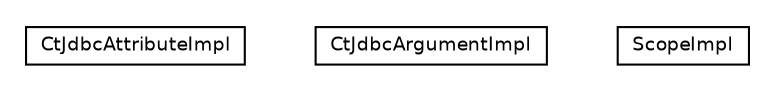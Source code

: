#!/usr/local/bin/dot
#
# Class diagram 
# Generated by UmlGraph version 4.6 (http://www.spinellis.gr/sw/umlgraph)
#

digraph G {
	edge [fontname="Helvetica",fontsize=10,labelfontname="Helvetica",labelfontsize=10];
	node [fontname="Helvetica",fontsize=10,shape=plaintext];
	// org.synchronoss.cpo.jdbc.cpoJdbcMeta.impl.CtJdbcAttributeImpl
	c5350 [label=<<table border="0" cellborder="1" cellspacing="0" cellpadding="2" port="p" href="./CtJdbcAttributeImpl.html">
		<tr><td><table border="0" cellspacing="0" cellpadding="1">
			<tr><td> CtJdbcAttributeImpl </td></tr>
		</table></td></tr>
		</table>>, fontname="Helvetica", fontcolor="black", fontsize=9.0];
	// org.synchronoss.cpo.jdbc.cpoJdbcMeta.impl.CtJdbcArgumentImpl
	c5351 [label=<<table border="0" cellborder="1" cellspacing="0" cellpadding="2" port="p" href="./CtJdbcArgumentImpl.html">
		<tr><td><table border="0" cellspacing="0" cellpadding="1">
			<tr><td> CtJdbcArgumentImpl </td></tr>
		</table></td></tr>
		</table>>, fontname="Helvetica", fontcolor="black", fontsize=9.0];
	// org.synchronoss.cpo.jdbc.cpoJdbcMeta.impl.CtJdbcArgumentImpl.ScopeImpl
	c5352 [label=<<table border="0" cellborder="1" cellspacing="0" cellpadding="2" port="p" href="./CtJdbcArgumentImpl.ScopeImpl.html">
		<tr><td><table border="0" cellspacing="0" cellpadding="1">
			<tr><td> ScopeImpl </td></tr>
		</table></td></tr>
		</table>>, fontname="Helvetica", fontcolor="black", fontsize=9.0];
}

